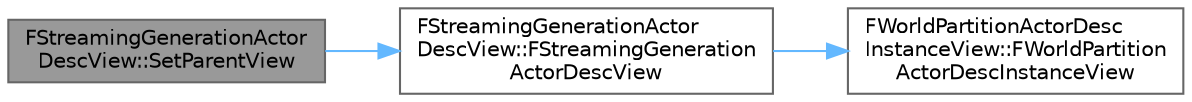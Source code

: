 digraph "FStreamingGenerationActorDescView::SetParentView"
{
 // INTERACTIVE_SVG=YES
 // LATEX_PDF_SIZE
  bgcolor="transparent";
  edge [fontname=Helvetica,fontsize=10,labelfontname=Helvetica,labelfontsize=10];
  node [fontname=Helvetica,fontsize=10,shape=box,height=0.2,width=0.4];
  rankdir="LR";
  Node1 [id="Node000001",label="FStreamingGenerationActor\lDescView::SetParentView",height=0.2,width=0.4,color="gray40", fillcolor="grey60", style="filled", fontcolor="black",tooltip=" "];
  Node1 -> Node2 [id="edge1_Node000001_Node000002",color="steelblue1",style="solid",tooltip=" "];
  Node2 [id="Node000002",label="FStreamingGenerationActor\lDescView::FStreamingGeneration\lActorDescView",height=0.2,width=0.4,color="grey40", fillcolor="white", style="filled",URL="$d5/dcb/classFStreamingGenerationActorDescView.html#a5c0c2eb0f534fae9d610d2948c41ccae",tooltip=" "];
  Node2 -> Node3 [id="edge2_Node000002_Node000003",color="steelblue1",style="solid",tooltip=" "];
  Node3 [id="Node000003",label="FWorldPartitionActorDesc\lInstanceView::FWorldPartition\lActorDescInstanceView",height=0.2,width=0.4,color="grey40", fillcolor="white", style="filled",URL="$de/d69/classFWorldPartitionActorDescInstanceView.html#a6fe59779cc743b987b78e2f3109b1e2e",tooltip=" "];
}

